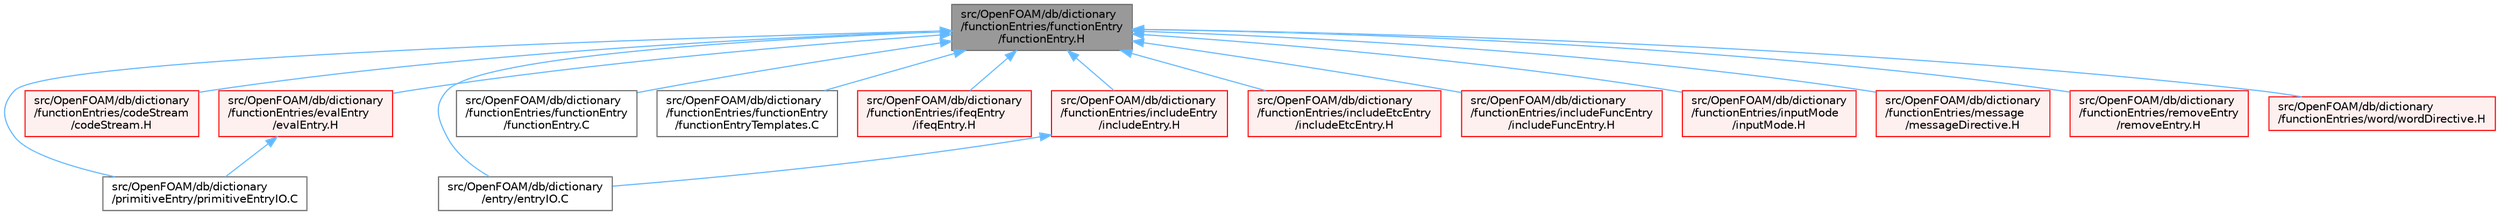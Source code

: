 digraph "src/OpenFOAM/db/dictionary/functionEntries/functionEntry/functionEntry.H"
{
 // LATEX_PDF_SIZE
  bgcolor="transparent";
  edge [fontname=Helvetica,fontsize=10,labelfontname=Helvetica,labelfontsize=10];
  node [fontname=Helvetica,fontsize=10,shape=box,height=0.2,width=0.4];
  Node1 [id="Node000001",label="src/OpenFOAM/db/dictionary\l/functionEntries/functionEntry\l/functionEntry.H",height=0.2,width=0.4,color="gray40", fillcolor="grey60", style="filled", fontcolor="black",tooltip=" "];
  Node1 -> Node2 [id="edge1_Node000001_Node000002",dir="back",color="steelblue1",style="solid",tooltip=" "];
  Node2 [id="Node000002",label="src/OpenFOAM/db/dictionary\l/entry/entryIO.C",height=0.2,width=0.4,color="grey40", fillcolor="white", style="filled",URL="$entryIO_8C.html",tooltip=" "];
  Node1 -> Node3 [id="edge2_Node000001_Node000003",dir="back",color="steelblue1",style="solid",tooltip=" "];
  Node3 [id="Node000003",label="src/OpenFOAM/db/dictionary\l/functionEntries/codeStream\l/codeStream.H",height=0.2,width=0.4,color="red", fillcolor="#FFF0F0", style="filled",URL="$codeStream_8H.html",tooltip=" "];
  Node1 -> Node7 [id="edge3_Node000001_Node000007",dir="back",color="steelblue1",style="solid",tooltip=" "];
  Node7 [id="Node000007",label="src/OpenFOAM/db/dictionary\l/functionEntries/evalEntry\l/evalEntry.H",height=0.2,width=0.4,color="red", fillcolor="#FFF0F0", style="filled",URL="$evalEntry_8H.html",tooltip=" "];
  Node7 -> Node9 [id="edge4_Node000007_Node000009",dir="back",color="steelblue1",style="solid",tooltip=" "];
  Node9 [id="Node000009",label="src/OpenFOAM/db/dictionary\l/primitiveEntry/primitiveEntryIO.C",height=0.2,width=0.4,color="grey40", fillcolor="white", style="filled",URL="$primitiveEntryIO_8C.html",tooltip=" "];
  Node1 -> Node10 [id="edge5_Node000001_Node000010",dir="back",color="steelblue1",style="solid",tooltip=" "];
  Node10 [id="Node000010",label="src/OpenFOAM/db/dictionary\l/functionEntries/functionEntry\l/functionEntry.C",height=0.2,width=0.4,color="grey40", fillcolor="white", style="filled",URL="$functionEntry_8C.html",tooltip=" "];
  Node1 -> Node11 [id="edge6_Node000001_Node000011",dir="back",color="steelblue1",style="solid",tooltip=" "];
  Node11 [id="Node000011",label="src/OpenFOAM/db/dictionary\l/functionEntries/functionEntry\l/functionEntryTemplates.C",height=0.2,width=0.4,color="grey40", fillcolor="white", style="filled",URL="$functionEntryTemplates_8C.html",tooltip=" "];
  Node1 -> Node12 [id="edge7_Node000001_Node000012",dir="back",color="steelblue1",style="solid",tooltip=" "];
  Node12 [id="Node000012",label="src/OpenFOAM/db/dictionary\l/functionEntries/ifeqEntry\l/ifeqEntry.H",height=0.2,width=0.4,color="red", fillcolor="#FFF0F0", style="filled",URL="$ifeqEntry_8H.html",tooltip=" "];
  Node1 -> Node16 [id="edge8_Node000001_Node000016",dir="back",color="steelblue1",style="solid",tooltip=" "];
  Node16 [id="Node000016",label="src/OpenFOAM/db/dictionary\l/functionEntries/includeEntry\l/includeEntry.H",height=0.2,width=0.4,color="red", fillcolor="#FFF0F0", style="filled",URL="$includeEntry_8H.html",tooltip=" "];
  Node16 -> Node2 [id="edge9_Node000016_Node000002",dir="back",color="steelblue1",style="solid",tooltip=" "];
  Node1 -> Node18 [id="edge10_Node000001_Node000018",dir="back",color="steelblue1",style="solid",tooltip=" "];
  Node18 [id="Node000018",label="src/OpenFOAM/db/dictionary\l/functionEntries/includeEtcEntry\l/includeEtcEntry.H",height=0.2,width=0.4,color="red", fillcolor="#FFF0F0", style="filled",URL="$includeEtcEntry_8H.html",tooltip=" "];
  Node1 -> Node20 [id="edge11_Node000001_Node000020",dir="back",color="steelblue1",style="solid",tooltip=" "];
  Node20 [id="Node000020",label="src/OpenFOAM/db/dictionary\l/functionEntries/includeFuncEntry\l/includeFuncEntry.H",height=0.2,width=0.4,color="red", fillcolor="#FFF0F0", style="filled",URL="$includeFuncEntry_8H.html",tooltip=" "];
  Node1 -> Node22 [id="edge12_Node000001_Node000022",dir="back",color="steelblue1",style="solid",tooltip=" "];
  Node22 [id="Node000022",label="src/OpenFOAM/db/dictionary\l/functionEntries/inputMode\l/inputMode.H",height=0.2,width=0.4,color="red", fillcolor="#FFF0F0", style="filled",URL="$inputMode_8H.html",tooltip=" "];
  Node1 -> Node24 [id="edge13_Node000001_Node000024",dir="back",color="steelblue1",style="solid",tooltip=" "];
  Node24 [id="Node000024",label="src/OpenFOAM/db/dictionary\l/functionEntries/message\l/messageDirective.H",height=0.2,width=0.4,color="red", fillcolor="#FFF0F0", style="filled",URL="$messageDirective_8H.html",tooltip=" "];
  Node1 -> Node26 [id="edge14_Node000001_Node000026",dir="back",color="steelblue1",style="solid",tooltip=" "];
  Node26 [id="Node000026",label="src/OpenFOAM/db/dictionary\l/functionEntries/removeEntry\l/removeEntry.H",height=0.2,width=0.4,color="red", fillcolor="#FFF0F0", style="filled",URL="$removeEntry_8H.html",tooltip=" "];
  Node1 -> Node28 [id="edge15_Node000001_Node000028",dir="back",color="steelblue1",style="solid",tooltip=" "];
  Node28 [id="Node000028",label="src/OpenFOAM/db/dictionary\l/functionEntries/word/wordDirective.H",height=0.2,width=0.4,color="red", fillcolor="#FFF0F0", style="filled",URL="$wordDirective_8H.html",tooltip=" "];
  Node1 -> Node9 [id="edge16_Node000001_Node000009",dir="back",color="steelblue1",style="solid",tooltip=" "];
}
